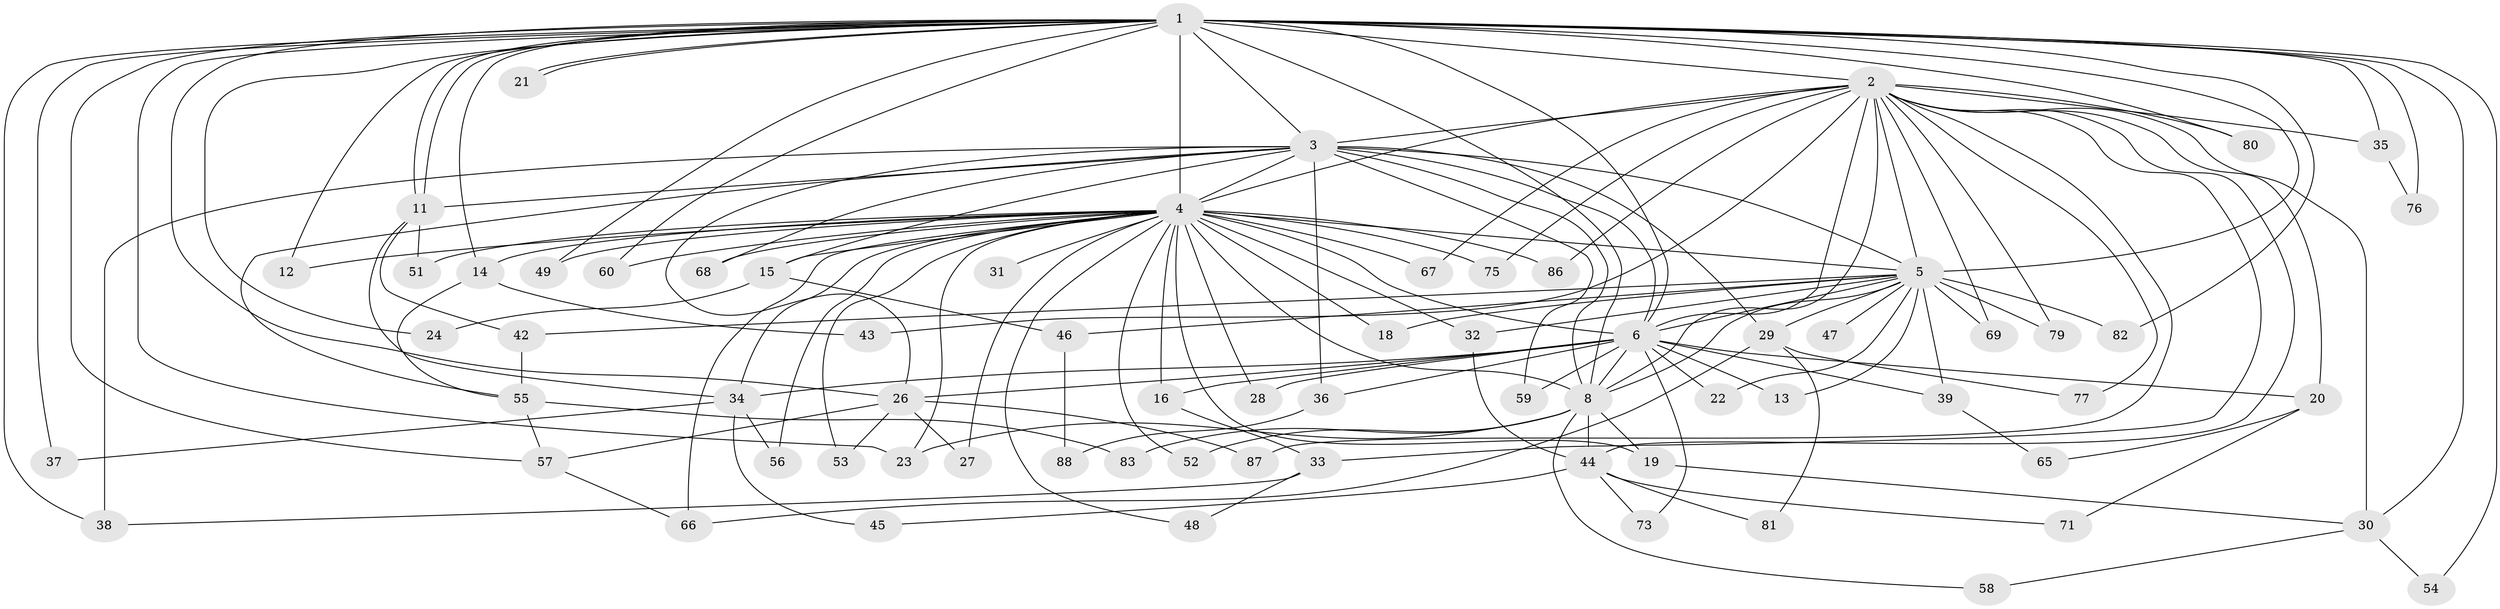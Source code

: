 // original degree distribution, {30: 0.011235955056179775, 14: 0.02247191011235955, 19: 0.02247191011235955, 25: 0.011235955056179775, 21: 0.011235955056179775, 20: 0.011235955056179775, 16: 0.011235955056179775, 18: 0.011235955056179775, 4: 0.06741573033707865, 2: 0.550561797752809, 3: 0.20224719101123595, 7: 0.011235955056179775, 5: 0.033707865168539325, 6: 0.02247191011235955}
// Generated by graph-tools (version 1.1) at 2025/41/03/06/25 10:41:34]
// undirected, 70 vertices, 155 edges
graph export_dot {
graph [start="1"]
  node [color=gray90,style=filled];
  1 [super="+84"];
  2 [super="+10"];
  3 [super="+62"];
  4 [super="+7"];
  5 [super="+9"];
  6 [super="+72"];
  8 [super="+41"];
  11 [super="+25"];
  12;
  13;
  14 [super="+17"];
  15;
  16;
  18;
  19 [super="+50"];
  20;
  21;
  22;
  23;
  24;
  26 [super="+85"];
  27;
  28;
  29 [super="+63"];
  30 [super="+89"];
  31;
  32;
  33 [super="+40"];
  34 [super="+78"];
  35;
  36;
  37;
  38;
  39;
  42;
  43;
  44 [super="+64"];
  45;
  46;
  47;
  48;
  49 [super="+61"];
  51;
  52;
  53;
  54;
  55;
  56;
  57 [super="+70"];
  58;
  59;
  60;
  65;
  66 [super="+74"];
  67;
  68;
  69;
  71;
  73;
  75;
  76;
  77;
  79;
  80;
  81;
  82;
  83;
  86;
  87;
  88;
  1 -- 2 [weight=3];
  1 -- 3;
  1 -- 4 [weight=2];
  1 -- 5 [weight=2];
  1 -- 6;
  1 -- 8;
  1 -- 11;
  1 -- 11;
  1 -- 12;
  1 -- 14;
  1 -- 21;
  1 -- 21;
  1 -- 23;
  1 -- 24;
  1 -- 30;
  1 -- 35;
  1 -- 37;
  1 -- 38;
  1 -- 54;
  1 -- 57;
  1 -- 60;
  1 -- 76;
  1 -- 80;
  1 -- 82;
  1 -- 26;
  1 -- 49;
  2 -- 3 [weight=2];
  2 -- 4 [weight=4];
  2 -- 5 [weight=4];
  2 -- 6 [weight=2];
  2 -- 8 [weight=2];
  2 -- 20;
  2 -- 30;
  2 -- 33;
  2 -- 35;
  2 -- 87;
  2 -- 67;
  2 -- 69;
  2 -- 75;
  2 -- 77;
  2 -- 79;
  2 -- 80;
  2 -- 86;
  2 -- 43;
  2 -- 44;
  3 -- 4 [weight=2];
  3 -- 5 [weight=2];
  3 -- 6;
  3 -- 8;
  3 -- 15;
  3 -- 26;
  3 -- 29 [weight=2];
  3 -- 36;
  3 -- 38;
  3 -- 59;
  3 -- 68;
  3 -- 55;
  3 -- 11;
  4 -- 5 [weight=4];
  4 -- 6 [weight=2];
  4 -- 8 [weight=2];
  4 -- 12;
  4 -- 14 [weight=2];
  4 -- 15;
  4 -- 18;
  4 -- 19;
  4 -- 23;
  4 -- 28;
  4 -- 31 [weight=2];
  4 -- 32;
  4 -- 34;
  4 -- 48;
  4 -- 49 [weight=2];
  4 -- 56;
  4 -- 66;
  4 -- 75;
  4 -- 86;
  4 -- 67;
  4 -- 68;
  4 -- 16;
  4 -- 27;
  4 -- 51;
  4 -- 52;
  4 -- 53;
  4 -- 60;
  5 -- 6 [weight=3];
  5 -- 8 [weight=2];
  5 -- 13;
  5 -- 29;
  5 -- 39;
  5 -- 46;
  5 -- 47 [weight=2];
  5 -- 69;
  5 -- 79;
  5 -- 18;
  5 -- 82;
  5 -- 22;
  5 -- 32;
  5 -- 42;
  6 -- 8;
  6 -- 13;
  6 -- 16;
  6 -- 20;
  6 -- 22;
  6 -- 26;
  6 -- 28;
  6 -- 34;
  6 -- 36;
  6 -- 39;
  6 -- 59;
  6 -- 73;
  8 -- 19 [weight=2];
  8 -- 44;
  8 -- 52;
  8 -- 58;
  8 -- 83;
  8 -- 23;
  11 -- 42;
  11 -- 51;
  11 -- 34;
  14 -- 43;
  14 -- 55;
  15 -- 24;
  15 -- 46;
  16 -- 33;
  19 -- 30;
  20 -- 65;
  20 -- 71;
  26 -- 27;
  26 -- 53;
  26 -- 57;
  26 -- 87;
  29 -- 81;
  29 -- 66;
  29 -- 77;
  30 -- 54;
  30 -- 58;
  32 -- 44;
  33 -- 48;
  33 -- 38;
  34 -- 37;
  34 -- 45;
  34 -- 56;
  35 -- 76;
  36 -- 88;
  39 -- 65;
  42 -- 55;
  44 -- 45;
  44 -- 71;
  44 -- 81;
  44 -- 73;
  46 -- 88;
  55 -- 83;
  55 -- 57;
  57 -- 66;
}
